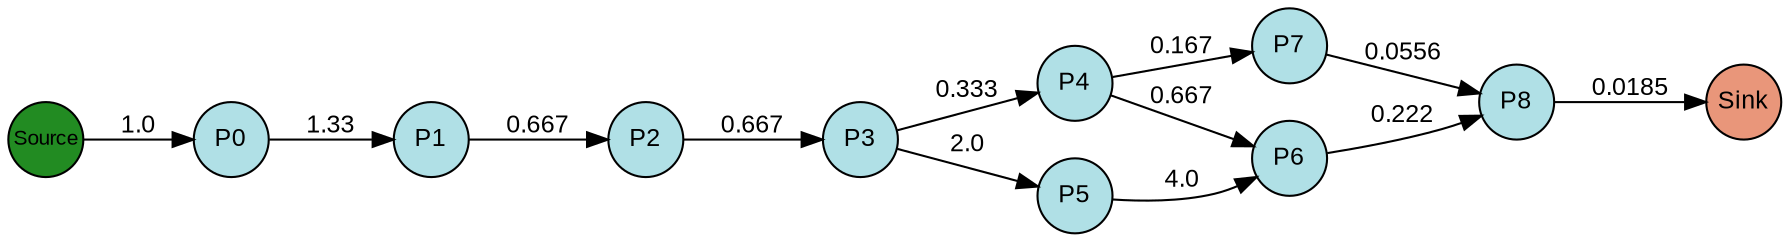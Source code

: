 digraph {
  splines=true;
node [margin=0 fontname=arial fontcolor=black fontsize=12 shape=circle width=0.5 fixedsize=true style=filled fillcolor=powderblue]
  1 [label="P0"]
  2 [label="P1"]
  3 [label="P2"]
  4 [label="P3"]
  5 [label="P4"]
  6 [label="P5"]
  7 [label="P6"]
  8 [label="P7"]
  9 [label="P8"]
  node [margin=0 fontname=arial fontcolor=black fontsize=10 shape=circle width=0.5 fixedsize=true style=filled fillcolor=forestgreen]
  10 [label="Source"]
  node [margin=0 fontname=arial fontcolor=black fontsize=12 shape=circle width=0.5 fixedsize=true style=filled fillcolor=darksalmon]
  11 [label="Sink"]
rankdir=LR
edge [margin=0 fontname=arial fontcolor=black fontsize=12]
   1 -> 2 [label="1.33"]
   2 -> 3 [label="0.667"]
   3 -> 4 [label="0.667"]
   4 -> 5 [label="0.333"]
   4 -> 6 [label="2.0"]
   5 -> 7 [label="0.667"]
   6 -> 7 [label="4.0"]
   5 -> 8 [label="0.167"]
   7 -> 9 [label="0.222"]
   8 -> 9 [label="0.0556"]
   10 -> 1 [label="1.0"]
   9 -> 11 [label="0.0185"]

  {rank=same 10}
	{rank=same  1 }
	{rank=same  2 }
	{rank=same  3 }
	{rank=same  4 }
	{rank=same  5, 6 }
	{rank=same  7, 8 }
	{rank=same  9 }
  {rank=same 11}
}

